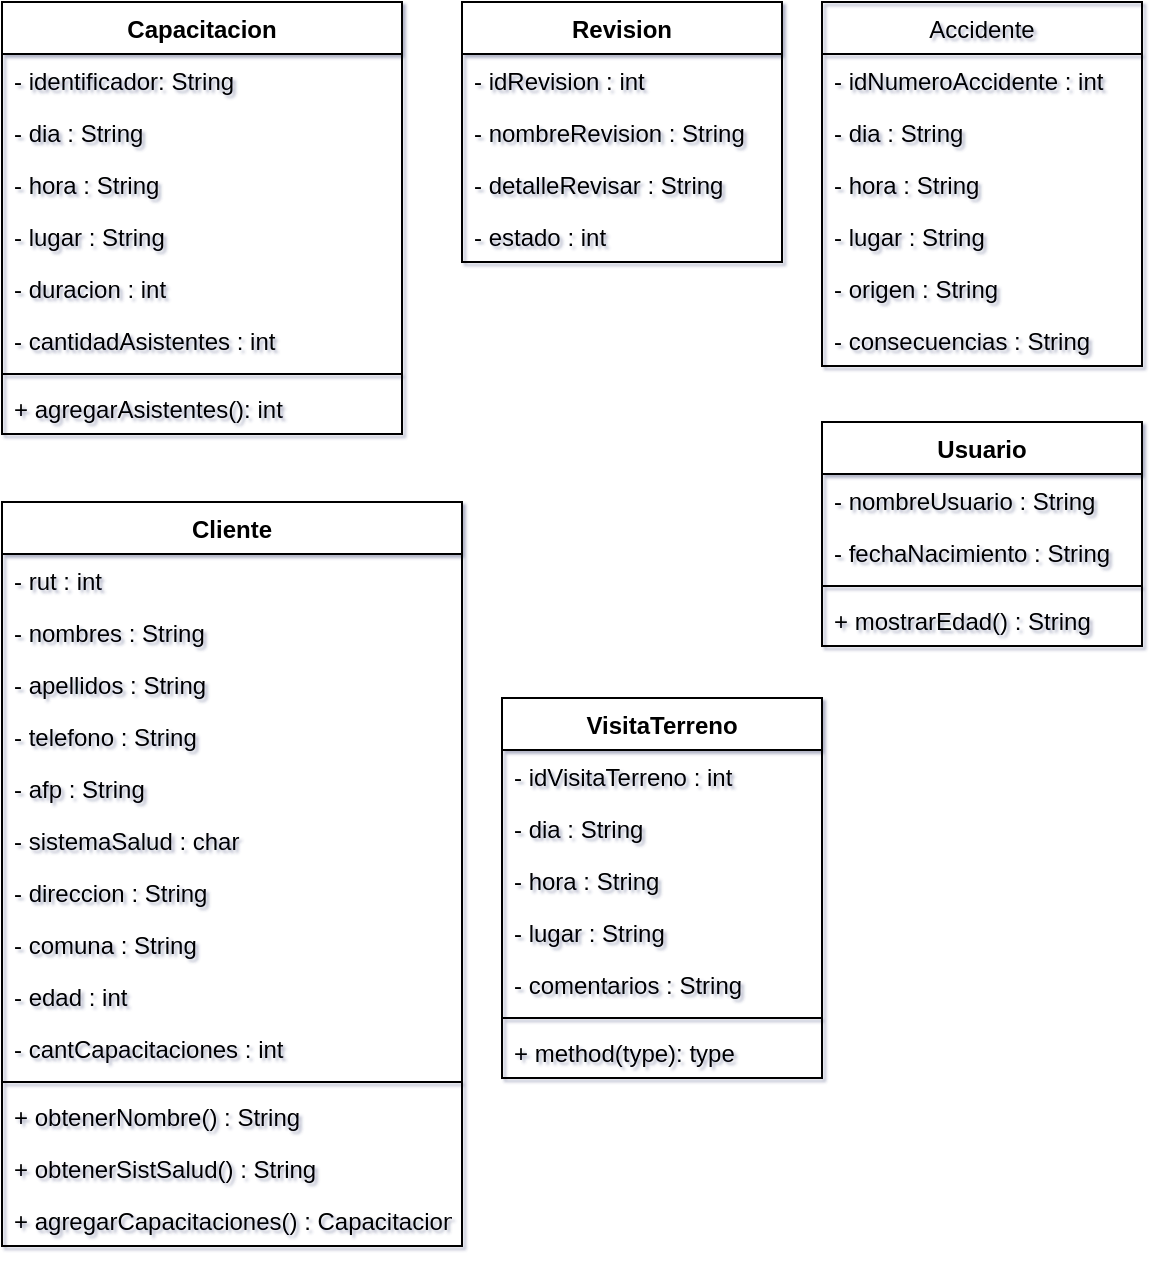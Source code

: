 <mxfile version="20.8.23" type="device"><diagram name="Page-1" id="dGUyJGHiK2jxQqGIVsEg"><mxGraphModel dx="1154" dy="570" grid="1" gridSize="10" guides="1" tooltips="1" connect="1" arrows="1" fold="1" page="1" pageScale="1" pageWidth="850" pageHeight="1100" background="none" math="0" shadow="1"><root><mxCell id="0"/><mxCell id="1" parent="0"/><mxCell id="Siy6-V6DShQtlubUgzQT-1" value="Capacitacion" style="swimlane;fontStyle=1;align=center;verticalAlign=top;childLayout=stackLayout;horizontal=1;startSize=26;horizontalStack=0;resizeParent=1;resizeParentMax=0;resizeLast=0;collapsible=1;marginBottom=0;" parent="1" vertex="1"><mxGeometry x="30" y="20" width="200" height="216" as="geometry"/></mxCell><mxCell id="Siy6-V6DShQtlubUgzQT-2" value="- identificador: String" style="text;strokeColor=none;fillColor=none;align=left;verticalAlign=top;spacingLeft=4;spacingRight=4;overflow=hidden;rotatable=0;points=[[0,0.5],[1,0.5]];portConstraint=eastwest;" parent="Siy6-V6DShQtlubUgzQT-1" vertex="1"><mxGeometry y="26" width="200" height="26" as="geometry"/></mxCell><mxCell id="Siy6-V6DShQtlubUgzQT-8" value="- dia : String" style="text;strokeColor=none;fillColor=none;align=left;verticalAlign=top;spacingLeft=4;spacingRight=4;overflow=hidden;rotatable=0;points=[[0,0.5],[1,0.5]];portConstraint=eastwest;" parent="Siy6-V6DShQtlubUgzQT-1" vertex="1"><mxGeometry y="52" width="200" height="26" as="geometry"/></mxCell><mxCell id="Siy6-V6DShQtlubUgzQT-9" value="- hora : String" style="text;strokeColor=none;fillColor=none;align=left;verticalAlign=top;spacingLeft=4;spacingRight=4;overflow=hidden;rotatable=0;points=[[0,0.5],[1,0.5]];portConstraint=eastwest;" parent="Siy6-V6DShQtlubUgzQT-1" vertex="1"><mxGeometry y="78" width="200" height="26" as="geometry"/></mxCell><mxCell id="Siy6-V6DShQtlubUgzQT-10" value="- lugar : String" style="text;strokeColor=none;fillColor=none;align=left;verticalAlign=top;spacingLeft=4;spacingRight=4;overflow=hidden;rotatable=0;points=[[0,0.5],[1,0.5]];portConstraint=eastwest;" parent="Siy6-V6DShQtlubUgzQT-1" vertex="1"><mxGeometry y="104" width="200" height="26" as="geometry"/></mxCell><mxCell id="Siy6-V6DShQtlubUgzQT-11" value="- duracion : int" style="text;strokeColor=none;fillColor=none;align=left;verticalAlign=top;spacingLeft=4;spacingRight=4;overflow=hidden;rotatable=0;points=[[0,0.5],[1,0.5]];portConstraint=eastwest;" parent="Siy6-V6DShQtlubUgzQT-1" vertex="1"><mxGeometry y="130" width="200" height="26" as="geometry"/></mxCell><mxCell id="Siy6-V6DShQtlubUgzQT-12" value="- cantidadAsistentes : int" style="text;strokeColor=none;fillColor=none;align=left;verticalAlign=top;spacingLeft=4;spacingRight=4;overflow=hidden;rotatable=0;points=[[0,0.5],[1,0.5]];portConstraint=eastwest;" parent="Siy6-V6DShQtlubUgzQT-1" vertex="1"><mxGeometry y="156" width="200" height="26" as="geometry"/></mxCell><mxCell id="Siy6-V6DShQtlubUgzQT-3" value="" style="line;strokeWidth=1;fillColor=none;align=left;verticalAlign=middle;spacingTop=-1;spacingLeft=3;spacingRight=3;rotatable=0;labelPosition=right;points=[];portConstraint=eastwest;strokeColor=inherit;" parent="Siy6-V6DShQtlubUgzQT-1" vertex="1"><mxGeometry y="182" width="200" height="8" as="geometry"/></mxCell><mxCell id="Siy6-V6DShQtlubUgzQT-4" value="+ agregarAsistentes(): int" style="text;strokeColor=none;fillColor=none;align=left;verticalAlign=top;spacingLeft=4;spacingRight=4;overflow=hidden;rotatable=0;points=[[0,0.5],[1,0.5]];portConstraint=eastwest;" parent="Siy6-V6DShQtlubUgzQT-1" vertex="1"><mxGeometry y="190" width="200" height="26" as="geometry"/></mxCell><mxCell id="Siy6-V6DShQtlubUgzQT-14" value="Revision" style="swimlane;fontStyle=1;align=center;verticalAlign=top;childLayout=stackLayout;horizontal=1;startSize=26;horizontalStack=0;resizeParent=1;resizeParentMax=0;resizeLast=0;collapsible=1;marginBottom=0;" parent="1" vertex="1"><mxGeometry x="260" y="20" width="160" height="130" as="geometry"/></mxCell><mxCell id="Siy6-V6DShQtlubUgzQT-15" value="- idRevision : int" style="text;strokeColor=none;fillColor=none;align=left;verticalAlign=top;spacingLeft=4;spacingRight=4;overflow=hidden;rotatable=0;points=[[0,0.5],[1,0.5]];portConstraint=eastwest;" parent="Siy6-V6DShQtlubUgzQT-14" vertex="1"><mxGeometry y="26" width="160" height="26" as="geometry"/></mxCell><mxCell id="Siy6-V6DShQtlubUgzQT-18" value="- nombreRevision : String" style="text;strokeColor=none;fillColor=none;align=left;verticalAlign=top;spacingLeft=4;spacingRight=4;overflow=hidden;rotatable=0;points=[[0,0.5],[1,0.5]];portConstraint=eastwest;" parent="Siy6-V6DShQtlubUgzQT-14" vertex="1"><mxGeometry y="52" width="160" height="26" as="geometry"/></mxCell><mxCell id="Siy6-V6DShQtlubUgzQT-19" value="- detalleRevisar : String" style="text;strokeColor=none;fillColor=none;align=left;verticalAlign=top;spacingLeft=4;spacingRight=4;overflow=hidden;rotatable=0;points=[[0,0.5],[1,0.5]];portConstraint=eastwest;" parent="Siy6-V6DShQtlubUgzQT-14" vertex="1"><mxGeometry y="78" width="160" height="26" as="geometry"/></mxCell><mxCell id="Siy6-V6DShQtlubUgzQT-20" value="- estado : int" style="text;strokeColor=none;fillColor=none;align=left;verticalAlign=top;spacingLeft=4;spacingRight=4;overflow=hidden;rotatable=0;points=[[0,0.5],[1,0.5]];portConstraint=eastwest;" parent="Siy6-V6DShQtlubUgzQT-14" vertex="1"><mxGeometry y="104" width="160" height="26" as="geometry"/></mxCell><mxCell id="HfTO2kO9AxMDSEoXKAur-3" value="Cliente" style="swimlane;fontStyle=1;align=center;verticalAlign=top;childLayout=stackLayout;horizontal=1;startSize=26;horizontalStack=0;resizeParent=1;resizeParentMax=0;resizeLast=0;collapsible=1;marginBottom=0;" vertex="1" parent="1"><mxGeometry x="30" y="270" width="230" height="372" as="geometry"/></mxCell><mxCell id="HfTO2kO9AxMDSEoXKAur-4" value="- rut : int" style="text;strokeColor=none;fillColor=none;align=left;verticalAlign=top;spacingLeft=4;spacingRight=4;overflow=hidden;rotatable=0;points=[[0,0.5],[1,0.5]];portConstraint=eastwest;" vertex="1" parent="HfTO2kO9AxMDSEoXKAur-3"><mxGeometry y="26" width="230" height="26" as="geometry"/></mxCell><mxCell id="HfTO2kO9AxMDSEoXKAur-7" value="- nombres : String" style="text;strokeColor=none;fillColor=none;align=left;verticalAlign=top;spacingLeft=4;spacingRight=4;overflow=hidden;rotatable=0;points=[[0,0.5],[1,0.5]];portConstraint=eastwest;" vertex="1" parent="HfTO2kO9AxMDSEoXKAur-3"><mxGeometry y="52" width="230" height="26" as="geometry"/></mxCell><mxCell id="HfTO2kO9AxMDSEoXKAur-8" value="- apellidos : String" style="text;strokeColor=none;fillColor=none;align=left;verticalAlign=top;spacingLeft=4;spacingRight=4;overflow=hidden;rotatable=0;points=[[0,0.5],[1,0.5]];portConstraint=eastwest;" vertex="1" parent="HfTO2kO9AxMDSEoXKAur-3"><mxGeometry y="78" width="230" height="26" as="geometry"/></mxCell><mxCell id="HfTO2kO9AxMDSEoXKAur-9" value="- telefono : String" style="text;strokeColor=none;fillColor=none;align=left;verticalAlign=top;spacingLeft=4;spacingRight=4;overflow=hidden;rotatable=0;points=[[0,0.5],[1,0.5]];portConstraint=eastwest;" vertex="1" parent="HfTO2kO9AxMDSEoXKAur-3"><mxGeometry y="104" width="230" height="26" as="geometry"/></mxCell><mxCell id="HfTO2kO9AxMDSEoXKAur-10" value="- afp : String" style="text;strokeColor=none;fillColor=none;align=left;verticalAlign=top;spacingLeft=4;spacingRight=4;overflow=hidden;rotatable=0;points=[[0,0.5],[1,0.5]];portConstraint=eastwest;" vertex="1" parent="HfTO2kO9AxMDSEoXKAur-3"><mxGeometry y="130" width="230" height="26" as="geometry"/></mxCell><mxCell id="HfTO2kO9AxMDSEoXKAur-11" value="- sistemaSalud : char" style="text;strokeColor=none;fillColor=none;align=left;verticalAlign=top;spacingLeft=4;spacingRight=4;overflow=hidden;rotatable=0;points=[[0,0.5],[1,0.5]];portConstraint=eastwest;" vertex="1" parent="HfTO2kO9AxMDSEoXKAur-3"><mxGeometry y="156" width="230" height="26" as="geometry"/></mxCell><mxCell id="HfTO2kO9AxMDSEoXKAur-12" value="- direccion : String" style="text;strokeColor=none;fillColor=none;align=left;verticalAlign=top;spacingLeft=4;spacingRight=4;overflow=hidden;rotatable=0;points=[[0,0.5],[1,0.5]];portConstraint=eastwest;" vertex="1" parent="HfTO2kO9AxMDSEoXKAur-3"><mxGeometry y="182" width="230" height="26" as="geometry"/></mxCell><mxCell id="HfTO2kO9AxMDSEoXKAur-13" value="- comuna : String" style="text;strokeColor=none;fillColor=none;align=left;verticalAlign=top;spacingLeft=4;spacingRight=4;overflow=hidden;rotatable=0;points=[[0,0.5],[1,0.5]];portConstraint=eastwest;" vertex="1" parent="HfTO2kO9AxMDSEoXKAur-3"><mxGeometry y="208" width="230" height="26" as="geometry"/></mxCell><mxCell id="HfTO2kO9AxMDSEoXKAur-14" value="- edad : int" style="text;strokeColor=none;fillColor=none;align=left;verticalAlign=top;spacingLeft=4;spacingRight=4;overflow=hidden;rotatable=0;points=[[0,0.5],[1,0.5]];portConstraint=eastwest;" vertex="1" parent="HfTO2kO9AxMDSEoXKAur-3"><mxGeometry y="234" width="230" height="26" as="geometry"/></mxCell><mxCell id="HfTO2kO9AxMDSEoXKAur-15" value="- cantCapacitaciones : int" style="text;strokeColor=none;fillColor=none;align=left;verticalAlign=top;spacingLeft=4;spacingRight=4;overflow=hidden;rotatable=0;points=[[0,0.5],[1,0.5]];portConstraint=eastwest;" vertex="1" parent="HfTO2kO9AxMDSEoXKAur-3"><mxGeometry y="260" width="230" height="26" as="geometry"/></mxCell><mxCell id="HfTO2kO9AxMDSEoXKAur-5" value="" style="line;strokeWidth=1;fillColor=none;align=left;verticalAlign=middle;spacingTop=-1;spacingLeft=3;spacingRight=3;rotatable=0;labelPosition=right;points=[];portConstraint=eastwest;strokeColor=inherit;" vertex="1" parent="HfTO2kO9AxMDSEoXKAur-3"><mxGeometry y="286" width="230" height="8" as="geometry"/></mxCell><mxCell id="HfTO2kO9AxMDSEoXKAur-16" value="+ obtenerNombre() : String" style="text;strokeColor=none;fillColor=none;align=left;verticalAlign=top;spacingLeft=4;spacingRight=4;overflow=hidden;rotatable=0;points=[[0,0.5],[1,0.5]];portConstraint=eastwest;" vertex="1" parent="HfTO2kO9AxMDSEoXKAur-3"><mxGeometry y="294" width="230" height="26" as="geometry"/></mxCell><mxCell id="HfTO2kO9AxMDSEoXKAur-17" value="+ obtenerSistSalud() : String" style="text;strokeColor=none;fillColor=none;align=left;verticalAlign=top;spacingLeft=4;spacingRight=4;overflow=hidden;rotatable=0;points=[[0,0.5],[1,0.5]];portConstraint=eastwest;" vertex="1" parent="HfTO2kO9AxMDSEoXKAur-3"><mxGeometry y="320" width="230" height="26" as="geometry"/></mxCell><mxCell id="HfTO2kO9AxMDSEoXKAur-18" value="+ agregarCapacitaciones() : Capacitacion&#xA;" style="text;strokeColor=none;fillColor=none;align=left;verticalAlign=top;spacingLeft=4;spacingRight=4;overflow=hidden;rotatable=0;points=[[0,0.5],[1,0.5]];portConstraint=eastwest;" vertex="1" parent="HfTO2kO9AxMDSEoXKAur-3"><mxGeometry y="346" width="230" height="26" as="geometry"/></mxCell><mxCell id="HfTO2kO9AxMDSEoXKAur-20" value="Accidente" style="swimlane;fontStyle=0;childLayout=stackLayout;horizontal=1;startSize=26;fillColor=none;horizontalStack=0;resizeParent=1;resizeParentMax=0;resizeLast=0;collapsible=1;marginBottom=0;" vertex="1" parent="1"><mxGeometry x="440" y="20" width="160" height="182" as="geometry"/></mxCell><mxCell id="HfTO2kO9AxMDSEoXKAur-21" value="- idNumeroAccidente : int" style="text;strokeColor=none;fillColor=none;align=left;verticalAlign=top;spacingLeft=4;spacingRight=4;overflow=hidden;rotatable=0;points=[[0,0.5],[1,0.5]];portConstraint=eastwest;" vertex="1" parent="HfTO2kO9AxMDSEoXKAur-20"><mxGeometry y="26" width="160" height="26" as="geometry"/></mxCell><mxCell id="HfTO2kO9AxMDSEoXKAur-22" value="- dia : String" style="text;strokeColor=none;fillColor=none;align=left;verticalAlign=top;spacingLeft=4;spacingRight=4;overflow=hidden;rotatable=0;points=[[0,0.5],[1,0.5]];portConstraint=eastwest;" vertex="1" parent="HfTO2kO9AxMDSEoXKAur-20"><mxGeometry y="52" width="160" height="26" as="geometry"/></mxCell><mxCell id="HfTO2kO9AxMDSEoXKAur-24" value="- hora : String" style="text;strokeColor=none;fillColor=none;align=left;verticalAlign=top;spacingLeft=4;spacingRight=4;overflow=hidden;rotatable=0;points=[[0,0.5],[1,0.5]];portConstraint=eastwest;" vertex="1" parent="HfTO2kO9AxMDSEoXKAur-20"><mxGeometry y="78" width="160" height="26" as="geometry"/></mxCell><mxCell id="HfTO2kO9AxMDSEoXKAur-23" value="- lugar : String" style="text;strokeColor=none;fillColor=none;align=left;verticalAlign=top;spacingLeft=4;spacingRight=4;overflow=hidden;rotatable=0;points=[[0,0.5],[1,0.5]];portConstraint=eastwest;" vertex="1" parent="HfTO2kO9AxMDSEoXKAur-20"><mxGeometry y="104" width="160" height="26" as="geometry"/></mxCell><mxCell id="HfTO2kO9AxMDSEoXKAur-25" value="- origen : String" style="text;strokeColor=none;fillColor=none;align=left;verticalAlign=top;spacingLeft=4;spacingRight=4;overflow=hidden;rotatable=0;points=[[0,0.5],[1,0.5]];portConstraint=eastwest;" vertex="1" parent="HfTO2kO9AxMDSEoXKAur-20"><mxGeometry y="130" width="160" height="26" as="geometry"/></mxCell><mxCell id="HfTO2kO9AxMDSEoXKAur-26" value="- consecuencias : String" style="text;strokeColor=none;fillColor=none;align=left;verticalAlign=top;spacingLeft=4;spacingRight=4;overflow=hidden;rotatable=0;points=[[0,0.5],[1,0.5]];portConstraint=eastwest;" vertex="1" parent="HfTO2kO9AxMDSEoXKAur-20"><mxGeometry y="156" width="160" height="26" as="geometry"/></mxCell><mxCell id="HfTO2kO9AxMDSEoXKAur-30" value="Usuario" style="swimlane;fontStyle=1;align=center;verticalAlign=top;childLayout=stackLayout;horizontal=1;startSize=26;horizontalStack=0;resizeParent=1;resizeParentMax=0;resizeLast=0;collapsible=1;marginBottom=0;" vertex="1" parent="1"><mxGeometry x="440" y="230" width="160" height="112" as="geometry"/></mxCell><mxCell id="HfTO2kO9AxMDSEoXKAur-31" value="- nombreUsuario : String" style="text;strokeColor=none;fillColor=none;align=left;verticalAlign=top;spacingLeft=4;spacingRight=4;overflow=hidden;rotatable=0;points=[[0,0.5],[1,0.5]];portConstraint=eastwest;" vertex="1" parent="HfTO2kO9AxMDSEoXKAur-30"><mxGeometry y="26" width="160" height="26" as="geometry"/></mxCell><mxCell id="HfTO2kO9AxMDSEoXKAur-34" value="- fechaNacimiento : String" style="text;strokeColor=none;fillColor=none;align=left;verticalAlign=top;spacingLeft=4;spacingRight=4;overflow=hidden;rotatable=0;points=[[0,0.5],[1,0.5]];portConstraint=eastwest;" vertex="1" parent="HfTO2kO9AxMDSEoXKAur-30"><mxGeometry y="52" width="160" height="26" as="geometry"/></mxCell><mxCell id="HfTO2kO9AxMDSEoXKAur-32" value="" style="line;strokeWidth=1;fillColor=none;align=left;verticalAlign=middle;spacingTop=-1;spacingLeft=3;spacingRight=3;rotatable=0;labelPosition=right;points=[];portConstraint=eastwest;strokeColor=inherit;" vertex="1" parent="HfTO2kO9AxMDSEoXKAur-30"><mxGeometry y="78" width="160" height="8" as="geometry"/></mxCell><mxCell id="HfTO2kO9AxMDSEoXKAur-33" value="+ mostrarEdad() : String" style="text;strokeColor=none;fillColor=none;align=left;verticalAlign=top;spacingLeft=4;spacingRight=4;overflow=hidden;rotatable=0;points=[[0,0.5],[1,0.5]];portConstraint=eastwest;" vertex="1" parent="HfTO2kO9AxMDSEoXKAur-30"><mxGeometry y="86" width="160" height="26" as="geometry"/></mxCell><mxCell id="HfTO2kO9AxMDSEoXKAur-35" value="VisitaTerreno" style="swimlane;fontStyle=1;align=center;verticalAlign=top;childLayout=stackLayout;horizontal=1;startSize=26;horizontalStack=0;resizeParent=1;resizeParentMax=0;resizeLast=0;collapsible=1;marginBottom=0;" vertex="1" parent="1"><mxGeometry x="280" y="368" width="160" height="190" as="geometry"/></mxCell><mxCell id="HfTO2kO9AxMDSEoXKAur-36" value="- idVisitaTerreno : int" style="text;strokeColor=none;fillColor=none;align=left;verticalAlign=top;spacingLeft=4;spacingRight=4;overflow=hidden;rotatable=0;points=[[0,0.5],[1,0.5]];portConstraint=eastwest;" vertex="1" parent="HfTO2kO9AxMDSEoXKAur-35"><mxGeometry y="26" width="160" height="26" as="geometry"/></mxCell><mxCell id="HfTO2kO9AxMDSEoXKAur-39" value="- dia : String" style="text;strokeColor=none;fillColor=none;align=left;verticalAlign=top;spacingLeft=4;spacingRight=4;overflow=hidden;rotatable=0;points=[[0,0.5],[1,0.5]];portConstraint=eastwest;" vertex="1" parent="HfTO2kO9AxMDSEoXKAur-35"><mxGeometry y="52" width="160" height="26" as="geometry"/></mxCell><mxCell id="HfTO2kO9AxMDSEoXKAur-40" value="- hora : String" style="text;strokeColor=none;fillColor=none;align=left;verticalAlign=top;spacingLeft=4;spacingRight=4;overflow=hidden;rotatable=0;points=[[0,0.5],[1,0.5]];portConstraint=eastwest;" vertex="1" parent="HfTO2kO9AxMDSEoXKAur-35"><mxGeometry y="78" width="160" height="26" as="geometry"/></mxCell><mxCell id="HfTO2kO9AxMDSEoXKAur-41" value="- lugar : String" style="text;strokeColor=none;fillColor=none;align=left;verticalAlign=top;spacingLeft=4;spacingRight=4;overflow=hidden;rotatable=0;points=[[0,0.5],[1,0.5]];portConstraint=eastwest;" vertex="1" parent="HfTO2kO9AxMDSEoXKAur-35"><mxGeometry y="104" width="160" height="26" as="geometry"/></mxCell><mxCell id="HfTO2kO9AxMDSEoXKAur-42" value="- comentarios : String" style="text;strokeColor=none;fillColor=none;align=left;verticalAlign=top;spacingLeft=4;spacingRight=4;overflow=hidden;rotatable=0;points=[[0,0.5],[1,0.5]];portConstraint=eastwest;" vertex="1" parent="HfTO2kO9AxMDSEoXKAur-35"><mxGeometry y="130" width="160" height="26" as="geometry"/></mxCell><mxCell id="HfTO2kO9AxMDSEoXKAur-37" value="" style="line;strokeWidth=1;fillColor=none;align=left;verticalAlign=middle;spacingTop=-1;spacingLeft=3;spacingRight=3;rotatable=0;labelPosition=right;points=[];portConstraint=eastwest;strokeColor=inherit;" vertex="1" parent="HfTO2kO9AxMDSEoXKAur-35"><mxGeometry y="156" width="160" height="8" as="geometry"/></mxCell><mxCell id="HfTO2kO9AxMDSEoXKAur-38" value="+ method(type): type" style="text;strokeColor=none;fillColor=none;align=left;verticalAlign=top;spacingLeft=4;spacingRight=4;overflow=hidden;rotatable=0;points=[[0,0.5],[1,0.5]];portConstraint=eastwest;" vertex="1" parent="HfTO2kO9AxMDSEoXKAur-35"><mxGeometry y="164" width="160" height="26" as="geometry"/></mxCell></root></mxGraphModel></diagram></mxfile>